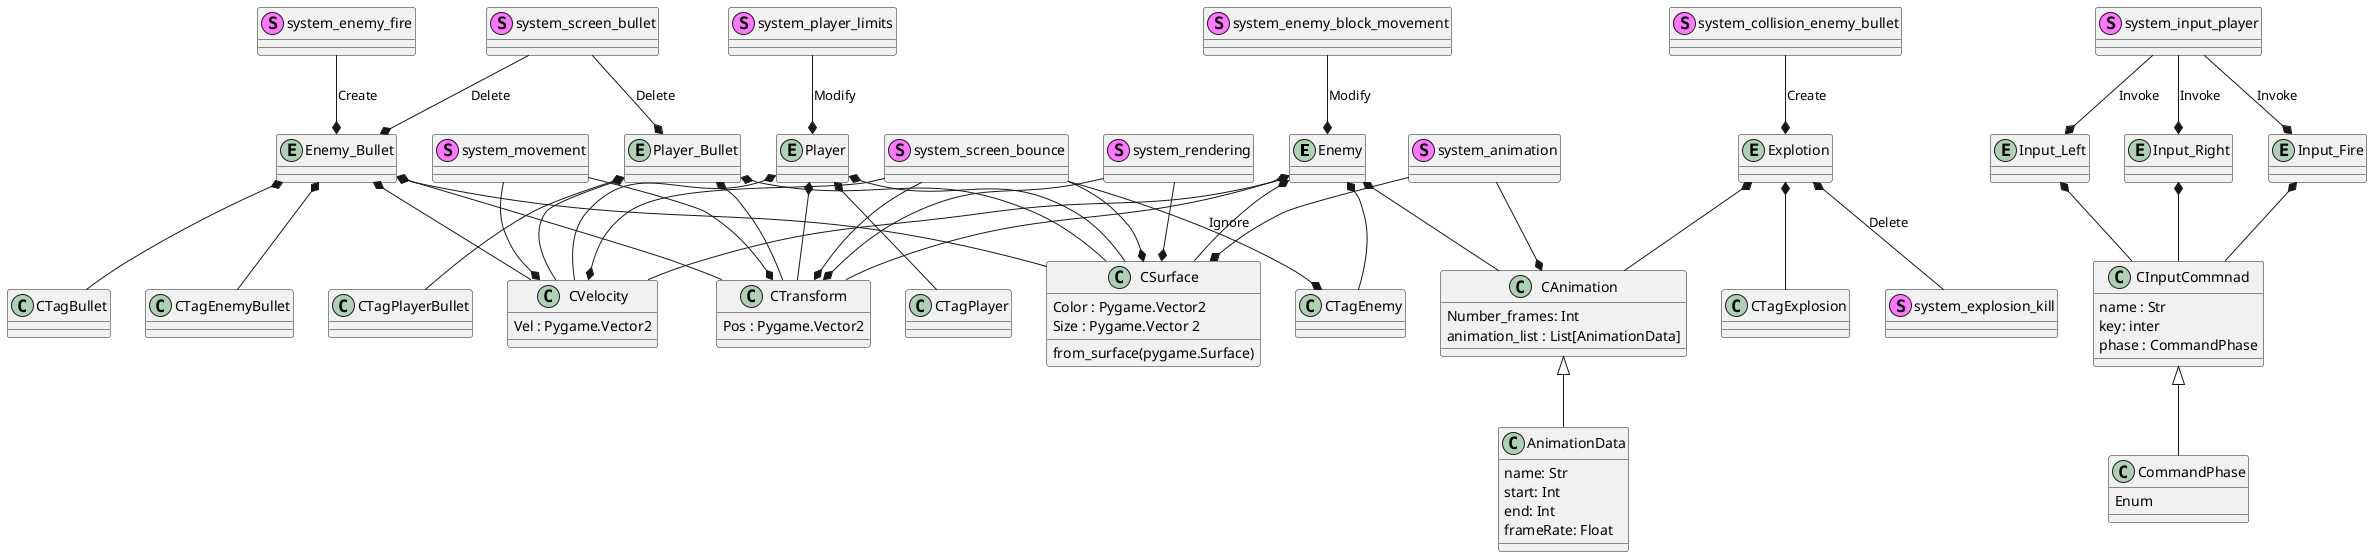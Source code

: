 @startuml
entity Enemy
entity Player_Bullet
entity Input_Left
entity Input_Right
entity Input_Fire
entity Player
entity Explotion
entity Enemy_Bullet

class CSurface {
    Color : Pygame.Vector2
    Size : Pygame.Vector 2
    from_surface(pygame.Surface)
}
class CTransform {
    Pos : Pygame.Vector2
}
class CVelocity {
    Vel : Pygame.Vector2
}
class CAnimation {
    Number_frames: Int
    animation_list : List[AnimationData]
}
class AnimationData {
    name: Str
    start: Int
    end: Int
    frameRate: Float
}
class CInputCommnad {
    name : Str
    key: inter
    phase : CommandPhase
}
class CommandPhase {
    Enum
}

class CTagEnemy
class CTagBullet
class CTagExplosion
class CTagPlayer
class CTagEnemyBullet
class CTagPlayerBullet

stereotype system_animation
stereotype system_movement
stereotype system_rendering
stereotype system_screen_bounce
stereotype system_screen_bullet
stereotype system_input_player
stereotype system_collision_enemy_bullet
stereotype system_enemy_block_movement
stereotype system_explosion_kill
stereotype system_enemy_fire
stereotype system_player_limits

CAnimation <|-- AnimationData
CInputCommnad <|-- CommandPhase

Enemy *-- CTagEnemy
Enemy *-- CAnimation
Enemy *-- CSurface
Enemy *-- CTransform
Enemy *-- CVelocity
system_enemy_block_movement --* Enemy : Modify

Player_Bullet *-- CTagPlayerBullet
Player_Bullet *-- CSurface
Player_Bullet *-- CTransform
Player_Bullet *-- CVelocity
system_screen_bullet --* Player_Bullet : Delete

Input_Fire *-- CInputCommnad
Input_Left *-- CInputCommnad
Input_Right *-- CInputCommnad
system_input_player --* Input_Fire : Invoke
system_input_player --* Input_Left : Invoke
system_input_player --* Input_Right : Invoke

system_collision_enemy_bullet --* Explotion : Create
Explotion *-- CTagExplosion
Explotion *-- CAnimation
Explotion *-- system_explosion_kill :Delete

Player *-- CTagPlayer
Player *-- CSurface
Player *-- CTransform
Player *-- CVelocity
system_player_limits --* Player : Modify

system_enemy_fire --* Enemy_Bullet : Create
Enemy_Bullet *-- CTagEnemyBullet
Enemy_Bullet *-- CTagBullet
Enemy_Bullet *-- CSurface
Enemy_Bullet *-- CTransform
Enemy_Bullet *-- CVelocity
system_screen_bullet --* Enemy_Bullet : Delete

system_animation --* CAnimation
system_animation --* CSurface

system_movement --* CTransform
system_movement --* CVelocity

system_rendering --* CTransform
system_rendering --* CSurface

system_screen_bounce --* CTransform
system_screen_bounce --*CVelocity
system_screen_bounce --* CSurface
system_screen_bounce --* CTagEnemy : Ignore


@enduml
